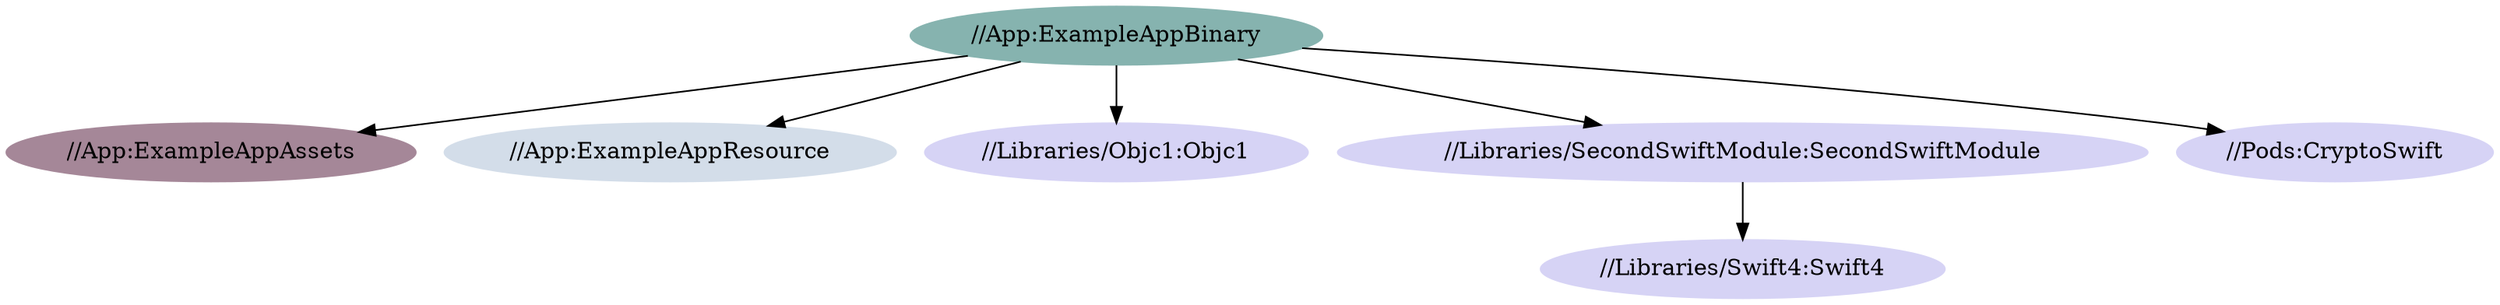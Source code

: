 digraph result_graph {
  "//App:ExampleAppAssets" [style=filled,color="#A58798"];
  "//App:ExampleAppBinary" -> "//App:ExampleAppAssets";
  "//App:ExampleAppBinary" -> "//App:ExampleAppResource";
  "//App:ExampleAppBinary" -> "//Libraries/Objc1:Objc1";
  "//App:ExampleAppBinary" -> "//Libraries/SecondSwiftModule:SecondSwiftModule";
  "//App:ExampleAppBinary" -> "//Pods:CryptoSwift";
  "//App:ExampleAppBinary" [style=filled,color="#86B3AF"];
  "//App:ExampleAppResource" [style=filled,color="#D3DDE9"];
  "//Libraries/Objc1:Objc1" [style=filled,color="#D6D3F5"];
  "//Libraries/SecondSwiftModule:SecondSwiftModule" -> "//Libraries/Swift4:Swift4";
  "//Libraries/SecondSwiftModule:SecondSwiftModule" [style=filled,color="#D6D3F5"];
  "//Libraries/Swift4:Swift4" [style=filled,color="#D6D3F5"];
  "//Pods:CryptoSwift" [style=filled,color="#D6D3F5"];
}
